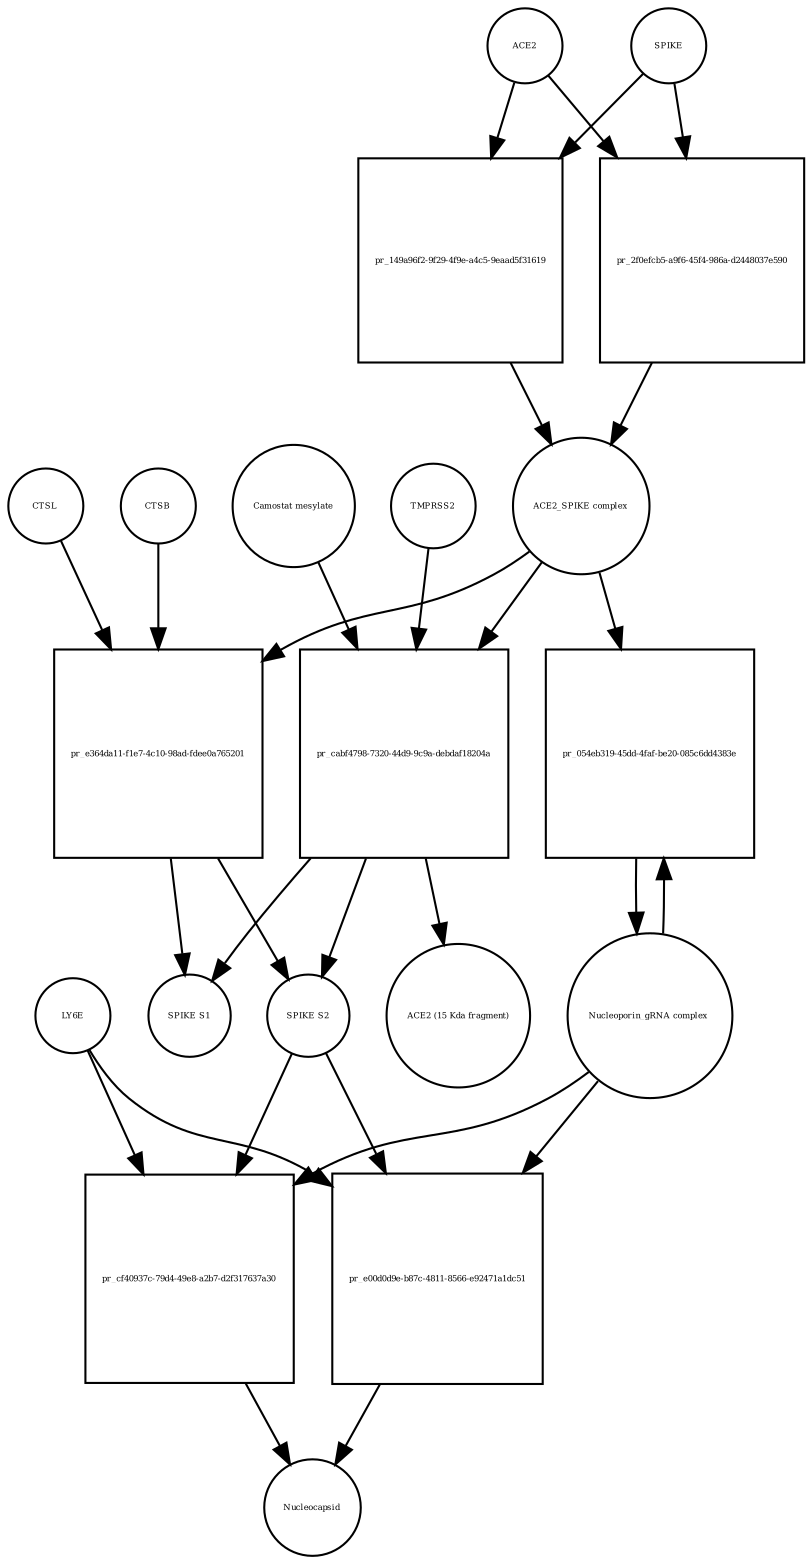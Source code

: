 strict digraph  {
ACE2 [annotation="", bipartite=0, cls=macromolecule, fontsize=4, label=ACE2, shape=circle];
"pr_149a96f2-9f29-4f9e-a4c5-9eaad5f31619" [annotation="", bipartite=1, cls=process, fontsize=4, label="pr_149a96f2-9f29-4f9e-a4c5-9eaad5f31619", shape=square];
"ACE2_SPIKE complex" [annotation="", bipartite=0, cls=complex, fontsize=4, label="ACE2_SPIKE complex", shape=circle];
SPIKE [annotation="", bipartite=0, cls="macromolecule multimer", fontsize=4, label=SPIKE, shape=circle];
"Nucleoporin_gRNA complex " [annotation="", bipartite=0, cls=complex, fontsize=4, label="Nucleoporin_gRNA complex ", shape=circle];
"pr_054eb319-45dd-4faf-be20-085c6dd4383e" [annotation="", bipartite=1, cls=process, fontsize=4, label="pr_054eb319-45dd-4faf-be20-085c6dd4383e", shape=square];
"pr_e364da11-f1e7-4c10-98ad-fdee0a765201" [annotation="", bipartite=1, cls=process, fontsize=4, label="pr_e364da11-f1e7-4c10-98ad-fdee0a765201", shape=square];
"SPIKE S2" [annotation="", bipartite=0, cls=macromolecule, fontsize=4, label="SPIKE S2", shape=circle];
CTSB [annotation="", bipartite=0, cls=macromolecule, fontsize=4, label=CTSB, shape=circle];
CTSL [annotation="", bipartite=0, cls=macromolecule, fontsize=4, label=CTSL, shape=circle];
"SPIKE S1" [annotation="", bipartite=0, cls=macromolecule, fontsize=4, label="SPIKE S1", shape=circle];
"pr_cf40937c-79d4-49e8-a2b7-d2f317637a30" [annotation="", bipartite=1, cls=process, fontsize=4, label="pr_cf40937c-79d4-49e8-a2b7-d2f317637a30", shape=square];
Nucleocapsid [annotation="", bipartite=0, cls=complex, fontsize=4, label=Nucleocapsid, shape=circle];
LY6E [annotation="", bipartite=0, cls=macromolecule, fontsize=4, label=LY6E, shape=circle];
"pr_cabf4798-7320-44d9-9c9a-debdaf18204a" [annotation="", bipartite=1, cls=process, fontsize=4, label="pr_cabf4798-7320-44d9-9c9a-debdaf18204a", shape=square];
TMPRSS2 [annotation="", bipartite=0, cls=macromolecule, fontsize=4, label=TMPRSS2, shape=circle];
"Camostat mesylate" [annotation="urn_miriam_pubchem.compound_2536", bipartite=0, cls="simple chemical", fontsize=4, label="Camostat mesylate", shape=circle];
"ACE2 (15 Kda fragment)" [annotation="", bipartite=0, cls=macromolecule, fontsize=4, label="ACE2 (15 Kda fragment)", shape=circle];
"pr_2f0efcb5-a9f6-45f4-986a-d2448037e590" [annotation="", bipartite=1, cls=process, fontsize=4, label="pr_2f0efcb5-a9f6-45f4-986a-d2448037e590", shape=square];
"pr_e00d0d9e-b87c-4811-8566-e92471a1dc51" [annotation="", bipartite=1, cls=process, fontsize=4, label="pr_e00d0d9e-b87c-4811-8566-e92471a1dc51", shape=square];
ACE2 -> "pr_149a96f2-9f29-4f9e-a4c5-9eaad5f31619"  [annotation="", interaction_type=consumption];
ACE2 -> "pr_2f0efcb5-a9f6-45f4-986a-d2448037e590"  [annotation="", interaction_type=consumption];
"pr_149a96f2-9f29-4f9e-a4c5-9eaad5f31619" -> "ACE2_SPIKE complex"  [annotation="", interaction_type=production];
"ACE2_SPIKE complex" -> "pr_054eb319-45dd-4faf-be20-085c6dd4383e"  [annotation="urn_miriam_pubmed_32142651|urn_miriam_pubmed_32094589", interaction_type=stimulation];
"ACE2_SPIKE complex" -> "pr_e364da11-f1e7-4c10-98ad-fdee0a765201"  [annotation="", interaction_type=consumption];
"ACE2_SPIKE complex" -> "pr_cabf4798-7320-44d9-9c9a-debdaf18204a"  [annotation="", interaction_type=consumption];
SPIKE -> "pr_149a96f2-9f29-4f9e-a4c5-9eaad5f31619"  [annotation="", interaction_type=consumption];
SPIKE -> "pr_2f0efcb5-a9f6-45f4-986a-d2448037e590"  [annotation="", interaction_type=consumption];
"Nucleoporin_gRNA complex " -> "pr_054eb319-45dd-4faf-be20-085c6dd4383e"  [annotation="", interaction_type=consumption];
"Nucleoporin_gRNA complex " -> "pr_cf40937c-79d4-49e8-a2b7-d2f317637a30"  [annotation="", interaction_type=consumption];
"Nucleoporin_gRNA complex " -> "pr_e00d0d9e-b87c-4811-8566-e92471a1dc51"  [annotation="", interaction_type=consumption];
"pr_054eb319-45dd-4faf-be20-085c6dd4383e" -> "Nucleoporin_gRNA complex "  [annotation="", interaction_type=production];
"pr_e364da11-f1e7-4c10-98ad-fdee0a765201" -> "SPIKE S2"  [annotation="", interaction_type=production];
"pr_e364da11-f1e7-4c10-98ad-fdee0a765201" -> "SPIKE S1"  [annotation="", interaction_type=production];
"SPIKE S2" -> "pr_cf40937c-79d4-49e8-a2b7-d2f317637a30"  [annotation="urn_miriam_doi_10.1101%2F2020.03.05.979260|urn_miriam_pubmed_32142651|urn_miriam_pubmed_32094589", interaction_type=stimulation];
"SPIKE S2" -> "pr_e00d0d9e-b87c-4811-8566-e92471a1dc51"  [annotation="urn_miriam_doi_10.1101%2F2020.03.05.979260", interaction_type=stimulation];
CTSB -> "pr_e364da11-f1e7-4c10-98ad-fdee0a765201"  [annotation=urn_miriam_pubmed_32142651, interaction_type=catalysis];
CTSL -> "pr_e364da11-f1e7-4c10-98ad-fdee0a765201"  [annotation=urn_miriam_pubmed_32142651, interaction_type=catalysis];
"pr_cf40937c-79d4-49e8-a2b7-d2f317637a30" -> Nucleocapsid  [annotation="", interaction_type=production];
LY6E -> "pr_cf40937c-79d4-49e8-a2b7-d2f317637a30"  [annotation="urn_miriam_doi_10.1101%2F2020.03.05.979260|urn_miriam_pubmed_32142651|urn_miriam_pubmed_32094589", interaction_type=inhibition];
LY6E -> "pr_e00d0d9e-b87c-4811-8566-e92471a1dc51"  [annotation="urn_miriam_doi_10.1101%2F2020.03.05.979260", interaction_type=inhibition];
"pr_cabf4798-7320-44d9-9c9a-debdaf18204a" -> "SPIKE S2"  [annotation="", interaction_type=production];
"pr_cabf4798-7320-44d9-9c9a-debdaf18204a" -> "SPIKE S1"  [annotation="", interaction_type=production];
"pr_cabf4798-7320-44d9-9c9a-debdaf18204a" -> "ACE2 (15 Kda fragment)"  [annotation="", interaction_type=production];
TMPRSS2 -> "pr_cabf4798-7320-44d9-9c9a-debdaf18204a"  [annotation="urn_miriam_pubmed_32142651|urn_miriam_pubmed_32094589|urn_miriam_pubmed_24227843", interaction_type=catalysis];
"Camostat mesylate" -> "pr_cabf4798-7320-44d9-9c9a-debdaf18204a"  [annotation="urn_miriam_pubmed_32142651|urn_miriam_pubmed_32094589|urn_miriam_pubmed_24227843", interaction_type=inhibition];
"pr_2f0efcb5-a9f6-45f4-986a-d2448037e590" -> "ACE2_SPIKE complex"  [annotation="", interaction_type=production];
"pr_e00d0d9e-b87c-4811-8566-e92471a1dc51" -> Nucleocapsid  [annotation="", interaction_type=production];
}
